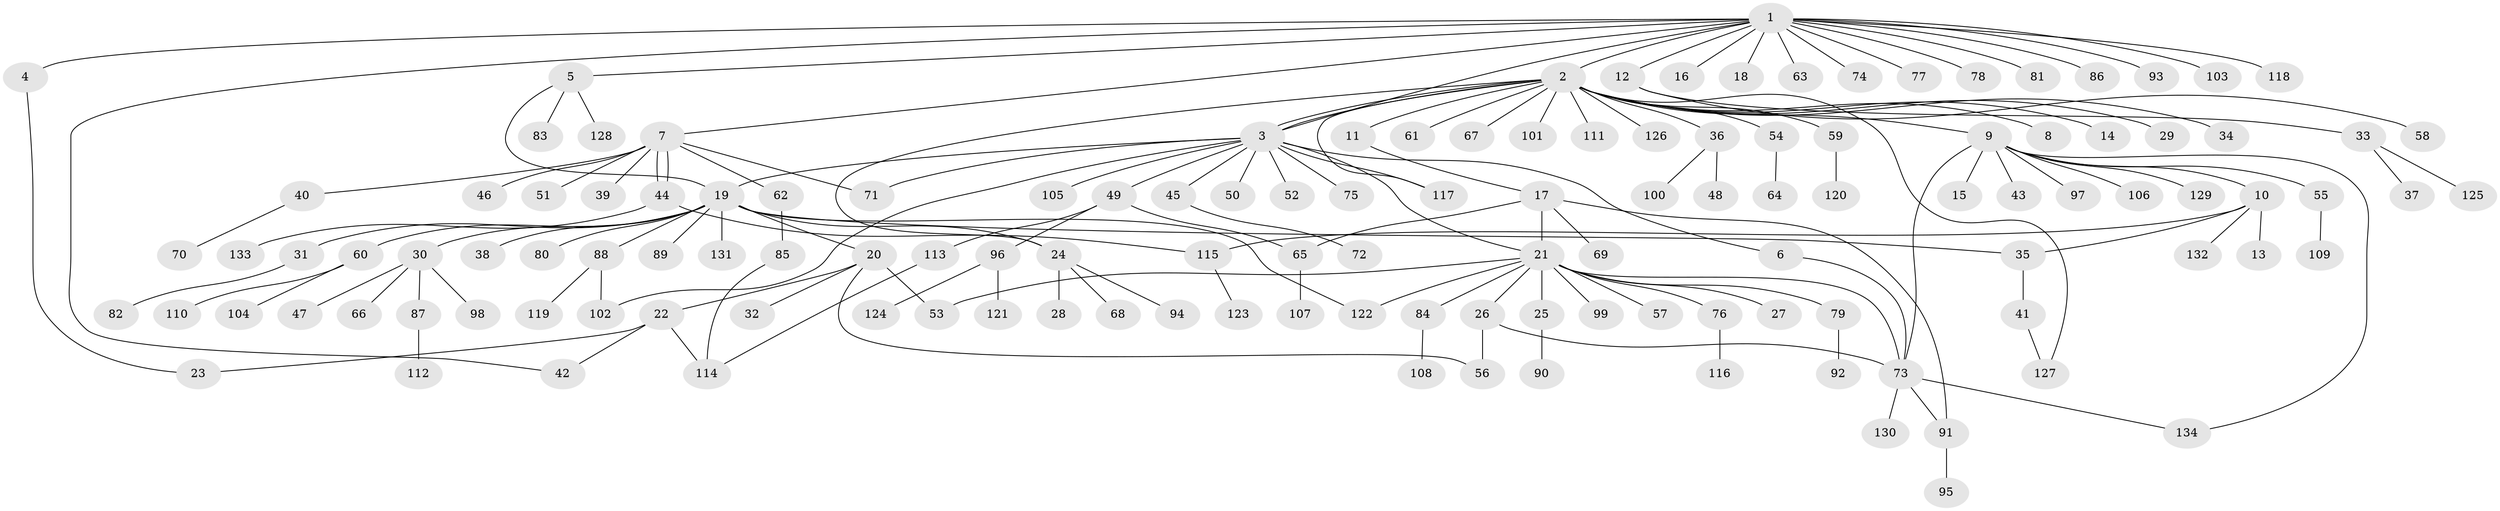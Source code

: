// coarse degree distribution, {2: 0.20987654320987653, 17: 0.012345679012345678, 1: 0.5679012345679012, 7: 0.012345679012345678, 3: 0.07407407407407407, 4: 0.04938271604938271, 11: 0.012345679012345678, 12: 0.024691358024691357, 16: 0.012345679012345678, 9: 0.012345679012345678, 6: 0.012345679012345678}
// Generated by graph-tools (version 1.1) at 2025/36/03/04/25 23:36:55]
// undirected, 134 vertices, 158 edges
graph export_dot {
  node [color=gray90,style=filled];
  1;
  2;
  3;
  4;
  5;
  6;
  7;
  8;
  9;
  10;
  11;
  12;
  13;
  14;
  15;
  16;
  17;
  18;
  19;
  20;
  21;
  22;
  23;
  24;
  25;
  26;
  27;
  28;
  29;
  30;
  31;
  32;
  33;
  34;
  35;
  36;
  37;
  38;
  39;
  40;
  41;
  42;
  43;
  44;
  45;
  46;
  47;
  48;
  49;
  50;
  51;
  52;
  53;
  54;
  55;
  56;
  57;
  58;
  59;
  60;
  61;
  62;
  63;
  64;
  65;
  66;
  67;
  68;
  69;
  70;
  71;
  72;
  73;
  74;
  75;
  76;
  77;
  78;
  79;
  80;
  81;
  82;
  83;
  84;
  85;
  86;
  87;
  88;
  89;
  90;
  91;
  92;
  93;
  94;
  95;
  96;
  97;
  98;
  99;
  100;
  101;
  102;
  103;
  104;
  105;
  106;
  107;
  108;
  109;
  110;
  111;
  112;
  113;
  114;
  115;
  116;
  117;
  118;
  119;
  120;
  121;
  122;
  123;
  124;
  125;
  126;
  127;
  128;
  129;
  130;
  131;
  132;
  133;
  134;
  1 -- 2;
  1 -- 3;
  1 -- 4;
  1 -- 5;
  1 -- 7;
  1 -- 12;
  1 -- 16;
  1 -- 18;
  1 -- 42;
  1 -- 63;
  1 -- 74;
  1 -- 77;
  1 -- 78;
  1 -- 81;
  1 -- 86;
  1 -- 93;
  1 -- 103;
  1 -- 118;
  2 -- 3;
  2 -- 3;
  2 -- 8;
  2 -- 9;
  2 -- 11;
  2 -- 14;
  2 -- 24;
  2 -- 29;
  2 -- 34;
  2 -- 36;
  2 -- 54;
  2 -- 59;
  2 -- 61;
  2 -- 67;
  2 -- 101;
  2 -- 111;
  2 -- 117;
  2 -- 126;
  2 -- 127;
  3 -- 6;
  3 -- 19;
  3 -- 21;
  3 -- 45;
  3 -- 49;
  3 -- 50;
  3 -- 52;
  3 -- 71;
  3 -- 75;
  3 -- 102;
  3 -- 105;
  3 -- 117;
  4 -- 23;
  5 -- 19;
  5 -- 83;
  5 -- 128;
  6 -- 73;
  7 -- 39;
  7 -- 40;
  7 -- 44;
  7 -- 44;
  7 -- 46;
  7 -- 51;
  7 -- 62;
  7 -- 71;
  9 -- 10;
  9 -- 15;
  9 -- 43;
  9 -- 55;
  9 -- 73;
  9 -- 97;
  9 -- 106;
  9 -- 129;
  9 -- 134;
  10 -- 13;
  10 -- 35;
  10 -- 115;
  10 -- 132;
  11 -- 17;
  12 -- 33;
  12 -- 58;
  17 -- 21;
  17 -- 65;
  17 -- 69;
  17 -- 91;
  19 -- 20;
  19 -- 24;
  19 -- 30;
  19 -- 31;
  19 -- 35;
  19 -- 38;
  19 -- 60;
  19 -- 80;
  19 -- 88;
  19 -- 89;
  19 -- 122;
  19 -- 131;
  20 -- 22;
  20 -- 32;
  20 -- 53;
  20 -- 56;
  21 -- 25;
  21 -- 26;
  21 -- 27;
  21 -- 53;
  21 -- 57;
  21 -- 73;
  21 -- 76;
  21 -- 79;
  21 -- 84;
  21 -- 99;
  21 -- 122;
  22 -- 23;
  22 -- 42;
  22 -- 114;
  24 -- 28;
  24 -- 68;
  24 -- 94;
  25 -- 90;
  26 -- 56;
  26 -- 73;
  30 -- 47;
  30 -- 66;
  30 -- 87;
  30 -- 98;
  31 -- 82;
  33 -- 37;
  33 -- 125;
  35 -- 41;
  36 -- 48;
  36 -- 100;
  40 -- 70;
  41 -- 127;
  44 -- 115;
  44 -- 133;
  45 -- 72;
  49 -- 65;
  49 -- 96;
  49 -- 113;
  54 -- 64;
  55 -- 109;
  59 -- 120;
  60 -- 104;
  60 -- 110;
  62 -- 85;
  65 -- 107;
  73 -- 91;
  73 -- 130;
  73 -- 134;
  76 -- 116;
  79 -- 92;
  84 -- 108;
  85 -- 114;
  87 -- 112;
  88 -- 102;
  88 -- 119;
  91 -- 95;
  96 -- 121;
  96 -- 124;
  113 -- 114;
  115 -- 123;
}
